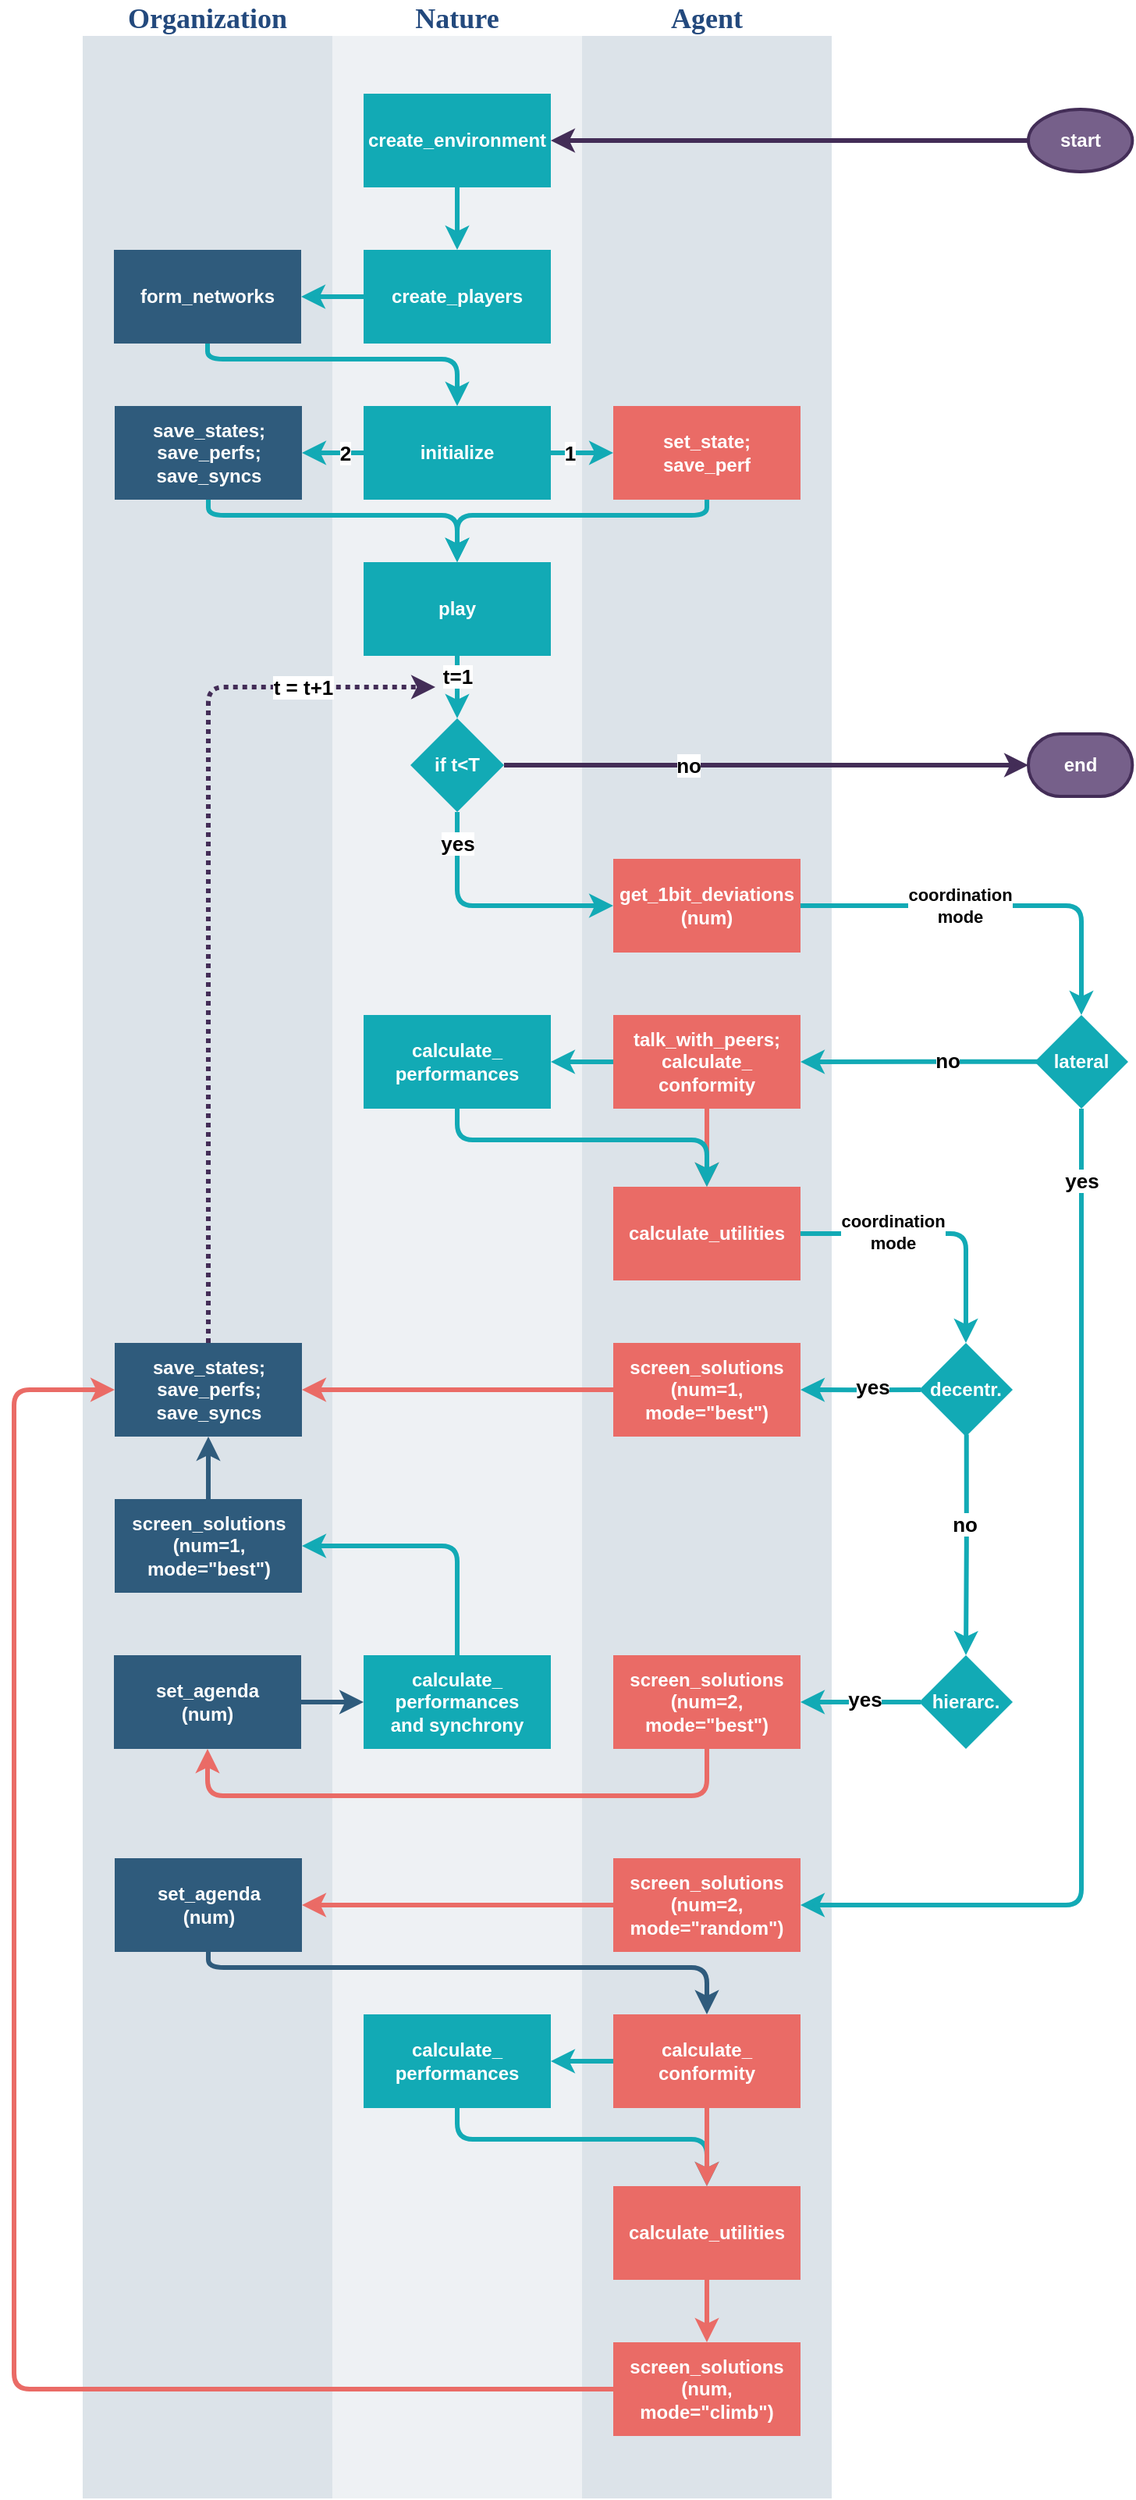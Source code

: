 <mxfile version="21.6.1" type="device">
  <diagram id="07fea595-8f29-1299-0266-81d95cde20df" name="Page-1">
    <mxGraphModel dx="1990" dy="389" grid="1" gridSize="10" guides="1" tooltips="1" connect="1" arrows="1" fold="1" page="1" pageScale="1" pageWidth="1169" pageHeight="827" background="#ffffff" math="0" shadow="0">
      <root>
        <mxCell id="0" />
        <mxCell id="1" parent="0" />
        <mxCell id="V1tPjBd0JgV1GXzwdagq-223" value="&lt;font style=&quot;font-size: 18px;&quot; color=&quot;#23497d&quot;&gt;Nature&lt;/font&gt;" style="swimlane;whiteSpace=wrap;fillColor=none;swimlaneFillColor=#BAC8D3;fontColor=#2F5B7C;fontFamily=Tahoma;html=1;strokeColor=none;opacity=25;" vertex="1" parent="1">
          <mxGeometry x="364" y="1040" width="160" height="1600" as="geometry">
            <mxRectangle x="20" y="20" width="80" height="23" as="alternateBounds" />
          </mxGeometry>
        </mxCell>
        <mxCell id="V1tPjBd0JgV1GXzwdagq-245" style="edgeStyle=orthogonalEdgeStyle;rounded=0;orthogonalLoop=1;jettySize=auto;html=1;entryX=0.5;entryY=0;entryDx=0;entryDy=0;strokeWidth=3;strokeColor=#12AAB5;" edge="1" parent="V1tPjBd0JgV1GXzwdagq-223" source="V1tPjBd0JgV1GXzwdagq-240" target="V1tPjBd0JgV1GXzwdagq-241">
          <mxGeometry relative="1" as="geometry" />
        </mxCell>
        <mxCell id="V1tPjBd0JgV1GXzwdagq-240" value="&lt;b&gt;create_environment&lt;/b&gt;" style="whiteSpace=wrap;strokeColor=none;fillColor=#12AAB5;shadow=0;fontColor=#FFFFFF;fontFamily=Helvetica;fontStyle=0;html=1;fontSize=12;spacing=6;verticalAlign=middle;" vertex="1" parent="V1tPjBd0JgV1GXzwdagq-223">
          <mxGeometry x="20" y="60" width="120" height="60" as="geometry" />
        </mxCell>
        <mxCell id="V1tPjBd0JgV1GXzwdagq-241" value="&lt;b&gt;create_players&lt;/b&gt;" style="whiteSpace=wrap;strokeColor=none;fillColor=#12AAB5;shadow=0;fontColor=#FFFFFF;fontFamily=Helvetica;fontStyle=0;html=1;fontSize=12;spacing=6;verticalAlign=middle;" vertex="1" parent="V1tPjBd0JgV1GXzwdagq-223">
          <mxGeometry x="20" y="160" width="120" height="60" as="geometry" />
        </mxCell>
        <mxCell id="V1tPjBd0JgV1GXzwdagq-250" value="&lt;b&gt;initialize&lt;/b&gt;" style="whiteSpace=wrap;strokeColor=none;fillColor=#12AAB5;shadow=0;fontColor=#FFFFFF;fontFamily=Helvetica;fontStyle=0;html=1;fontSize=12;spacing=6;verticalAlign=middle;" vertex="1" parent="V1tPjBd0JgV1GXzwdagq-223">
          <mxGeometry x="20" y="260" width="120" height="60" as="geometry" />
        </mxCell>
        <mxCell id="V1tPjBd0JgV1GXzwdagq-279" style="edgeStyle=orthogonalEdgeStyle;rounded=0;orthogonalLoop=1;jettySize=auto;html=1;entryX=0.5;entryY=0;entryDx=0;entryDy=0;entryPerimeter=0;strokeWidth=3;strokeColor=#12AAB5;" edge="1" parent="V1tPjBd0JgV1GXzwdagq-223" source="V1tPjBd0JgV1GXzwdagq-270" target="V1tPjBd0JgV1GXzwdagq-276">
          <mxGeometry relative="1" as="geometry" />
        </mxCell>
        <mxCell id="V1tPjBd0JgV1GXzwdagq-280" value="&lt;b style=&quot;font-size: 13px;&quot;&gt;t=1&lt;/b&gt;" style="edgeLabel;html=1;align=center;verticalAlign=middle;resizable=0;points=[];fontSize=13;" vertex="1" connectable="0" parent="V1tPjBd0JgV1GXzwdagq-279">
          <mxGeometry x="-0.338" relative="1" as="geometry">
            <mxPoint as="offset" />
          </mxGeometry>
        </mxCell>
        <mxCell id="V1tPjBd0JgV1GXzwdagq-270" value="&lt;b&gt;play&lt;/b&gt;" style="whiteSpace=wrap;strokeColor=none;fillColor=#12AAB5;shadow=0;fontColor=#FFFFFF;fontFamily=Helvetica;fontStyle=0;html=1;fontSize=12;spacing=6;verticalAlign=middle;" vertex="1" parent="V1tPjBd0JgV1GXzwdagq-223">
          <mxGeometry x="20" y="360" width="120" height="60" as="geometry" />
        </mxCell>
        <mxCell id="V1tPjBd0JgV1GXzwdagq-276" value="&lt;font color=&quot;#ffffff&quot;&gt;&lt;b&gt;if t&amp;lt;T&lt;/b&gt;&lt;/font&gt;" style="strokeWidth=2;html=1;shape=mxgraph.flowchart.decision;whiteSpace=wrap;strokeColor=none;fillColor=#12AAB5;" vertex="1" parent="V1tPjBd0JgV1GXzwdagq-223">
          <mxGeometry x="50" y="460" width="60" height="60" as="geometry" />
        </mxCell>
        <mxCell id="V1tPjBd0JgV1GXzwdagq-306" value="&lt;b&gt;calculate_&lt;br&gt;performances&lt;/b&gt;" style="whiteSpace=wrap;strokeColor=none;fillColor=#12AAB5;shadow=0;fontColor=#FFFFFF;fontFamily=Helvetica;fontStyle=0;html=1;fontSize=12;spacing=6;verticalAlign=middle;" vertex="1" parent="V1tPjBd0JgV1GXzwdagq-223">
          <mxGeometry x="20" y="650" width="120" height="60" as="geometry" />
        </mxCell>
        <mxCell id="V1tPjBd0JgV1GXzwdagq-312" value="&lt;font color=&quot;#ffffff&quot;&gt;&lt;b&gt;lateral&lt;/b&gt;&lt;/font&gt;" style="strokeWidth=2;html=1;shape=mxgraph.flowchart.decision;whiteSpace=wrap;strokeColor=none;fillColor=#12AAB5;" vertex="1" parent="V1tPjBd0JgV1GXzwdagq-223">
          <mxGeometry x="450" y="650" width="60" height="60" as="geometry" />
        </mxCell>
        <mxCell id="V1tPjBd0JgV1GXzwdagq-343" value="&lt;b&gt;calculate_&lt;br&gt;performances&lt;br&gt;and synchrony&lt;br&gt;&lt;/b&gt;" style="whiteSpace=wrap;strokeColor=none;fillColor=#12AAB5;shadow=0;fontColor=#FFFFFF;fontFamily=Helvetica;fontStyle=0;html=1;fontSize=12;spacing=6;verticalAlign=middle;" vertex="1" parent="V1tPjBd0JgV1GXzwdagq-223">
          <mxGeometry x="20" y="1060" width="120" height="60" as="geometry" />
        </mxCell>
        <mxCell id="V1tPjBd0JgV1GXzwdagq-229" value="&lt;font style=&quot;font-size: 18px;&quot; color=&quot;#23497d&quot;&gt;Organization&lt;/font&gt;" style="swimlane;whiteSpace=wrap;fillColor=none;swimlaneFillColor=#BAC8D3;fontColor=#2F5B7C;fontFamily=Tahoma;html=1;strokeColor=none;opacity=50;startSize=23;" vertex="1" parent="1">
          <mxGeometry x="204" y="1040" width="160" height="1600" as="geometry">
            <mxRectangle x="20" y="20" width="80" height="23" as="alternateBounds" />
          </mxGeometry>
        </mxCell>
        <mxCell id="V1tPjBd0JgV1GXzwdagq-230" value="&lt;b&gt;form_networks&lt;/b&gt;" style="whiteSpace=wrap;strokeColor=none;fillColor=#2f5b7c;shadow=0;fontColor=#FFFFFF;fontFamily=Helvetica;fontStyle=0;html=1;fontSize=12;spacing=6;verticalAlign=middle;" vertex="1" parent="V1tPjBd0JgV1GXzwdagq-229">
          <mxGeometry x="20" y="160" width="120" height="60" as="geometry" />
        </mxCell>
        <mxCell id="V1tPjBd0JgV1GXzwdagq-267" value="&lt;b&gt;save_states;&lt;br&gt;save_perfs;&lt;br&gt;save_syncs&lt;br&gt;&lt;/b&gt;" style="whiteSpace=wrap;strokeColor=none;fillColor=#2f5b7c;shadow=0;fontColor=#FFFFFF;fontFamily=Helvetica;fontStyle=0;html=1;fontSize=12;spacing=6;verticalAlign=middle;" vertex="1" parent="V1tPjBd0JgV1GXzwdagq-229">
          <mxGeometry x="20.5" y="260" width="120" height="60" as="geometry" />
        </mxCell>
        <mxCell id="V1tPjBd0JgV1GXzwdagq-295" value="&lt;b&gt;set_agenda&lt;br&gt;(num)&lt;br&gt;&lt;/b&gt;" style="whiteSpace=wrap;strokeColor=none;fillColor=#2f5b7c;shadow=0;fontColor=#FFFFFF;fontFamily=Helvetica;fontStyle=0;html=1;fontSize=12;spacing=6;verticalAlign=middle;" vertex="1" parent="V1tPjBd0JgV1GXzwdagq-229">
          <mxGeometry x="20" y="1060" width="120" height="60" as="geometry" />
        </mxCell>
        <mxCell id="V1tPjBd0JgV1GXzwdagq-340" value="&lt;b&gt;save_states;&lt;br&gt;save_perfs;&lt;br&gt;save_syncs&lt;br&gt;&lt;/b&gt;" style="whiteSpace=wrap;strokeColor=none;fillColor=#2f5b7c;shadow=0;fontColor=#FFFFFF;fontFamily=Helvetica;fontStyle=0;html=1;fontSize=12;spacing=6;verticalAlign=middle;" vertex="1" parent="V1tPjBd0JgV1GXzwdagq-229">
          <mxGeometry x="20.5" y="860" width="120" height="60" as="geometry" />
        </mxCell>
        <mxCell id="V1tPjBd0JgV1GXzwdagq-346" style="edgeStyle=orthogonalEdgeStyle;rounded=0;orthogonalLoop=1;jettySize=auto;html=1;entryX=0.5;entryY=1;entryDx=0;entryDy=0;strokeColor=#2F5B7C;strokeWidth=3;" edge="1" parent="V1tPjBd0JgV1GXzwdagq-229" source="V1tPjBd0JgV1GXzwdagq-342" target="V1tPjBd0JgV1GXzwdagq-340">
          <mxGeometry relative="1" as="geometry">
            <mxPoint x="80.5" y="920" as="targetPoint" />
          </mxGeometry>
        </mxCell>
        <mxCell id="V1tPjBd0JgV1GXzwdagq-342" value="&lt;b&gt;screen_solutions&lt;br&gt;(num=1,&lt;br&gt;mode=&quot;best&quot;)&lt;br&gt;&lt;/b&gt;" style="whiteSpace=wrap;strokeColor=none;fillColor=#2f5b7c;shadow=0;fontColor=#FFFFFF;fontFamily=Helvetica;fontStyle=0;html=1;fontSize=12;spacing=6;verticalAlign=middle;" vertex="1" parent="V1tPjBd0JgV1GXzwdagq-229">
          <mxGeometry x="20.5" y="960" width="120" height="60" as="geometry" />
        </mxCell>
        <mxCell id="V1tPjBd0JgV1GXzwdagq-357" value="&lt;b&gt;set_agenda&lt;br&gt;(num)&lt;br&gt;&lt;/b&gt;" style="whiteSpace=wrap;strokeColor=none;fillColor=#2f5b7c;shadow=0;fontColor=#FFFFFF;fontFamily=Helvetica;fontStyle=0;html=1;fontSize=12;spacing=6;verticalAlign=middle;" vertex="1" parent="V1tPjBd0JgV1GXzwdagq-229">
          <mxGeometry x="20.5" y="1190" width="120" height="60" as="geometry" />
        </mxCell>
        <mxCell id="V1tPjBd0JgV1GXzwdagq-220" value="&lt;font style=&quot;font-size: 18px;&quot; color=&quot;#23497d&quot;&gt;Agent&lt;/font&gt;" style="swimlane;whiteSpace=wrap;fillColor=none;swimlaneFillColor=#BAC8D3;fontColor=#2F5B7C;fontFamily=Tahoma;html=1;strokeColor=none;opacity=50;startSize=23;" vertex="1" parent="1">
          <mxGeometry x="524" y="1040" width="160" height="1600" as="geometry">
            <mxRectangle x="20" y="20" width="80" height="23" as="alternateBounds" />
          </mxGeometry>
        </mxCell>
        <mxCell id="V1tPjBd0JgV1GXzwdagq-259" value="&lt;b&gt;set_state;&lt;br&gt;save_perf&lt;br&gt;&lt;/b&gt;" style="whiteSpace=wrap;fillColor=#EA6B66;strokeColor=none;shadow=0;fontColor=#FFFFFF;fontFamily=Helvetica;fontStyle=0;html=1;fontSize=12;spacing=6;verticalAlign=middle;" vertex="1" parent="V1tPjBd0JgV1GXzwdagq-220">
          <mxGeometry x="20" y="260" width="120" height="60" as="geometry" />
        </mxCell>
        <mxCell id="V1tPjBd0JgV1GXzwdagq-297" value="&lt;b&gt;get_1bit_deviations&lt;br&gt;(num)&lt;br&gt;&lt;/b&gt;" style="whiteSpace=wrap;fillColor=#EA6B66;strokeColor=none;shadow=0;fontColor=#FFFFFF;fontFamily=Helvetica;fontStyle=0;html=1;fontSize=12;spacing=6;verticalAlign=middle;" vertex="1" parent="V1tPjBd0JgV1GXzwdagq-220">
          <mxGeometry x="20" y="550" width="120" height="60" as="geometry" />
        </mxCell>
        <mxCell id="V1tPjBd0JgV1GXzwdagq-309" style="edgeStyle=orthogonalEdgeStyle;rounded=0;orthogonalLoop=1;jettySize=auto;html=1;entryX=0.5;entryY=0;entryDx=0;entryDy=0;strokeColor=#EA6B66;strokeWidth=3;" edge="1" parent="V1tPjBd0JgV1GXzwdagq-220" source="V1tPjBd0JgV1GXzwdagq-304" target="V1tPjBd0JgV1GXzwdagq-263">
          <mxGeometry relative="1" as="geometry" />
        </mxCell>
        <mxCell id="V1tPjBd0JgV1GXzwdagq-304" value="&lt;b&gt;talk_with_peers;&lt;br&gt;calculate_&lt;br&gt;conformity&lt;/b&gt;" style="whiteSpace=wrap;fillColor=#EA6B66;strokeColor=none;shadow=0;fontColor=#FFFFFF;fontFamily=Helvetica;fontStyle=0;html=1;fontSize=12;spacing=6;verticalAlign=middle;" vertex="1" parent="V1tPjBd0JgV1GXzwdagq-220">
          <mxGeometry x="20" y="650" width="120" height="60" as="geometry" />
        </mxCell>
        <mxCell id="V1tPjBd0JgV1GXzwdagq-263" value="&lt;b&gt;calculate_utilities&lt;br&gt;&lt;/b&gt;" style="whiteSpace=wrap;fillColor=#EA6B66;strokeColor=none;shadow=0;fontColor=#FFFFFF;fontFamily=Helvetica;fontStyle=0;html=1;fontSize=12;spacing=6;verticalAlign=middle;" vertex="1" parent="V1tPjBd0JgV1GXzwdagq-220">
          <mxGeometry x="20" y="760" width="120" height="60" as="geometry" />
        </mxCell>
        <mxCell id="V1tPjBd0JgV1GXzwdagq-321" style="edgeStyle=orthogonalEdgeStyle;rounded=1;orthogonalLoop=1;jettySize=auto;html=1;fillColor=#76608a;strokeColor=#432D57;strokeWidth=3;dashed=1;dashPattern=1 1;exitX=0.5;exitY=0;exitDx=0;exitDy=0;" edge="1" parent="V1tPjBd0JgV1GXzwdagq-220" source="V1tPjBd0JgV1GXzwdagq-340">
          <mxGeometry relative="1" as="geometry">
            <mxPoint x="-94" y="440" as="targetPoint" />
            <mxPoint x="166" y="880" as="sourcePoint" />
            <Array as="points">
              <mxPoint x="-239" y="440" />
            </Array>
          </mxGeometry>
        </mxCell>
        <mxCell id="V1tPjBd0JgV1GXzwdagq-325" value="&lt;b style=&quot;font-size: 13px;&quot;&gt;t = t+1&lt;/b&gt;" style="edgeLabel;html=1;align=center;verticalAlign=middle;resizable=0;points=[];fontSize=13;" vertex="1" connectable="0" parent="V1tPjBd0JgV1GXzwdagq-321">
          <mxGeometry x="0.369" y="-2" relative="1" as="geometry">
            <mxPoint x="58" y="-33" as="offset" />
          </mxGeometry>
        </mxCell>
        <mxCell id="V1tPjBd0JgV1GXzwdagq-311" value="&lt;b&gt;screen_solutions&lt;br&gt;(num=1,&lt;br&gt;mode=&quot;best&quot;)&lt;br&gt;&lt;/b&gt;" style="whiteSpace=wrap;fillColor=#EA6B66;strokeColor=none;shadow=0;fontColor=#FFFFFF;fontFamily=Helvetica;fontStyle=0;html=1;fontSize=12;spacing=6;verticalAlign=middle;" vertex="1" parent="V1tPjBd0JgV1GXzwdagq-220">
          <mxGeometry x="20" y="860" width="120" height="60" as="geometry" />
        </mxCell>
        <mxCell id="V1tPjBd0JgV1GXzwdagq-331" value="&lt;b&gt;screen_solutions&lt;br&gt;(num=2,&lt;br&gt;mode=&quot;best&quot;)&lt;br&gt;&lt;/b&gt;" style="whiteSpace=wrap;fillColor=#EA6B66;strokeColor=none;shadow=0;fontColor=#FFFFFF;fontFamily=Helvetica;fontStyle=0;html=1;fontSize=12;spacing=6;verticalAlign=middle;" vertex="1" parent="V1tPjBd0JgV1GXzwdagq-220">
          <mxGeometry x="20" y="1060" width="120" height="60" as="geometry" />
        </mxCell>
        <mxCell id="V1tPjBd0JgV1GXzwdagq-352" value="&lt;b&gt;screen_solutions&lt;br&gt;(num=2,&lt;br&gt;mode=&quot;random&quot;)&lt;br&gt;&lt;/b&gt;" style="whiteSpace=wrap;fillColor=#EA6B66;strokeColor=none;shadow=0;fontColor=#FFFFFF;fontFamily=Helvetica;fontStyle=0;html=1;fontSize=12;spacing=6;verticalAlign=middle;" vertex="1" parent="V1tPjBd0JgV1GXzwdagq-220">
          <mxGeometry x="20" y="1190" width="120" height="60" as="geometry" />
        </mxCell>
        <mxCell id="V1tPjBd0JgV1GXzwdagq-380" value="&lt;b&gt;calculate_&lt;br&gt;performances&lt;/b&gt;" style="whiteSpace=wrap;strokeColor=none;fillColor=#12AAB5;shadow=0;fontColor=#FFFFFF;fontFamily=Helvetica;fontStyle=0;html=1;fontSize=12;spacing=6;verticalAlign=middle;" vertex="1" parent="V1tPjBd0JgV1GXzwdagq-220">
          <mxGeometry x="-140" y="1290" width="120" height="60" as="geometry" />
        </mxCell>
        <mxCell id="V1tPjBd0JgV1GXzwdagq-382" value="&lt;b&gt;calculate_&lt;br&gt;conformity&lt;/b&gt;" style="whiteSpace=wrap;fillColor=#EA6B66;strokeColor=none;shadow=0;fontColor=#FFFFFF;fontFamily=Helvetica;fontStyle=0;html=1;fontSize=12;spacing=6;verticalAlign=middle;" vertex="1" parent="V1tPjBd0JgV1GXzwdagq-220">
          <mxGeometry x="20" y="1290" width="120" height="60" as="geometry" />
        </mxCell>
        <mxCell id="V1tPjBd0JgV1GXzwdagq-383" value="&lt;b&gt;calculate_utilities&lt;br&gt;&lt;/b&gt;" style="whiteSpace=wrap;fillColor=#EA6B66;strokeColor=none;shadow=0;fontColor=#FFFFFF;fontFamily=Helvetica;fontStyle=0;html=1;fontSize=12;spacing=6;verticalAlign=middle;" vertex="1" parent="V1tPjBd0JgV1GXzwdagq-220">
          <mxGeometry x="20" y="1400" width="120" height="60" as="geometry" />
        </mxCell>
        <mxCell id="V1tPjBd0JgV1GXzwdagq-384" style="edgeStyle=orthogonalEdgeStyle;rounded=1;orthogonalLoop=1;jettySize=auto;html=1;entryX=0.5;entryY=0;entryDx=0;entryDy=0;exitX=0.5;exitY=1;exitDx=0;exitDy=0;strokeWidth=3;strokeColor=#12AAB5;" edge="1" parent="V1tPjBd0JgV1GXzwdagq-220" source="V1tPjBd0JgV1GXzwdagq-380" target="V1tPjBd0JgV1GXzwdagq-383">
          <mxGeometry relative="1" as="geometry">
            <Array as="points">
              <mxPoint x="-80" y="1370" />
              <mxPoint x="80" y="1370" />
            </Array>
          </mxGeometry>
        </mxCell>
        <mxCell id="V1tPjBd0JgV1GXzwdagq-381" style="edgeStyle=orthogonalEdgeStyle;rounded=0;orthogonalLoop=1;jettySize=auto;html=1;entryX=0.5;entryY=0;entryDx=0;entryDy=0;strokeColor=#EA6B66;strokeWidth=3;" edge="1" parent="V1tPjBd0JgV1GXzwdagq-220" source="V1tPjBd0JgV1GXzwdagq-382" target="V1tPjBd0JgV1GXzwdagq-383">
          <mxGeometry relative="1" as="geometry" />
        </mxCell>
        <mxCell id="V1tPjBd0JgV1GXzwdagq-385" style="edgeStyle=orthogonalEdgeStyle;rounded=0;orthogonalLoop=1;jettySize=auto;html=1;entryX=1;entryY=0.5;entryDx=0;entryDy=0;strokeWidth=3;strokeColor=#12AAB5;" edge="1" parent="V1tPjBd0JgV1GXzwdagq-220" source="V1tPjBd0JgV1GXzwdagq-382" target="V1tPjBd0JgV1GXzwdagq-380">
          <mxGeometry relative="1" as="geometry" />
        </mxCell>
        <mxCell id="V1tPjBd0JgV1GXzwdagq-261" style="edgeStyle=orthogonalEdgeStyle;rounded=0;orthogonalLoop=1;jettySize=auto;html=1;entryX=0;entryY=0.5;entryDx=0;entryDy=0;strokeWidth=3;strokeColor=#12AAB5;" edge="1" parent="1" source="V1tPjBd0JgV1GXzwdagq-250" target="V1tPjBd0JgV1GXzwdagq-259">
          <mxGeometry relative="1" as="geometry" />
        </mxCell>
        <mxCell id="V1tPjBd0JgV1GXzwdagq-292" value="&lt;b style=&quot;font-size: 13px;&quot;&gt;1&lt;/b&gt;" style="edgeLabel;html=1;align=center;verticalAlign=middle;resizable=0;points=[];fontSize=13;" vertex="1" connectable="0" parent="V1tPjBd0JgV1GXzwdagq-261">
          <mxGeometry x="-0.213" y="-1" relative="1" as="geometry">
            <mxPoint x="-4" y="-1" as="offset" />
          </mxGeometry>
        </mxCell>
        <mxCell id="V1tPjBd0JgV1GXzwdagq-266" style="edgeStyle=orthogonalEdgeStyle;rounded=0;orthogonalLoop=1;jettySize=auto;html=1;entryX=1;entryY=0.5;entryDx=0;entryDy=0;strokeWidth=3;strokeColor=#12AAB5;" edge="1" parent="1" source="V1tPjBd0JgV1GXzwdagq-241" target="V1tPjBd0JgV1GXzwdagq-230">
          <mxGeometry relative="1" as="geometry" />
        </mxCell>
        <mxCell id="V1tPjBd0JgV1GXzwdagq-268" style="edgeStyle=orthogonalEdgeStyle;rounded=0;orthogonalLoop=1;jettySize=auto;html=1;entryX=1;entryY=0.5;entryDx=0;entryDy=0;strokeWidth=3;strokeColor=#12AAB5;" edge="1" parent="1" source="V1tPjBd0JgV1GXzwdagq-250" target="V1tPjBd0JgV1GXzwdagq-267">
          <mxGeometry relative="1" as="geometry" />
        </mxCell>
        <mxCell id="V1tPjBd0JgV1GXzwdagq-293" value="&lt;b style=&quot;font-size: 13px;&quot;&gt;2&lt;/b&gt;" style="edgeLabel;html=1;align=center;verticalAlign=middle;resizable=0;points=[];fontSize=13;" vertex="1" connectable="0" parent="V1tPjBd0JgV1GXzwdagq-268">
          <mxGeometry x="-0.427" relative="1" as="geometry">
            <mxPoint x="-1" as="offset" />
          </mxGeometry>
        </mxCell>
        <mxCell id="V1tPjBd0JgV1GXzwdagq-269" value="" style="edgeStyle=orthogonalEdgeStyle;rounded=1;orthogonalLoop=1;jettySize=auto;html=1;strokeWidth=3;strokeColor=#12AAB5;exitX=0.5;exitY=1;exitDx=0;exitDy=0;" edge="1" parent="1" source="V1tPjBd0JgV1GXzwdagq-230" target="V1tPjBd0JgV1GXzwdagq-250">
          <mxGeometry relative="1" as="geometry">
            <Array as="points">
              <mxPoint x="284" y="1270" />
              <mxPoint x="444" y="1270" />
            </Array>
          </mxGeometry>
        </mxCell>
        <mxCell id="V1tPjBd0JgV1GXzwdagq-290" style="edgeStyle=orthogonalEdgeStyle;rounded=1;orthogonalLoop=1;jettySize=auto;html=1;exitX=0.5;exitY=1;exitDx=0;exitDy=0;exitPerimeter=0;entryX=0;entryY=0.5;entryDx=0;entryDy=0;strokeWidth=3;strokeColor=#12AAB5;" edge="1" parent="1" source="V1tPjBd0JgV1GXzwdagq-276" target="V1tPjBd0JgV1GXzwdagq-297">
          <mxGeometry relative="1" as="geometry">
            <mxPoint x="490" y="1529.667" as="targetPoint" />
          </mxGeometry>
        </mxCell>
        <mxCell id="V1tPjBd0JgV1GXzwdagq-291" value="&lt;b style=&quot;font-size: 13px;&quot;&gt;yes&lt;/b&gt;" style="edgeLabel;html=1;align=center;verticalAlign=middle;resizable=0;points=[];fontSize=13;" vertex="1" connectable="0" parent="V1tPjBd0JgV1GXzwdagq-290">
          <mxGeometry x="-0.343" y="2" relative="1" as="geometry">
            <mxPoint x="-2" y="-33" as="offset" />
          </mxGeometry>
        </mxCell>
        <mxCell id="V1tPjBd0JgV1GXzwdagq-273" style="edgeStyle=orthogonalEdgeStyle;rounded=1;orthogonalLoop=1;jettySize=auto;html=1;strokeWidth=3;strokeColor=#12AAB5;exitX=0.5;exitY=1;exitDx=0;exitDy=0;" edge="1" parent="1" source="V1tPjBd0JgV1GXzwdagq-267" target="V1tPjBd0JgV1GXzwdagq-270">
          <mxGeometry relative="1" as="geometry">
            <Array as="points">
              <mxPoint x="284" y="1370" />
              <mxPoint x="444" y="1370" />
            </Array>
          </mxGeometry>
        </mxCell>
        <mxCell id="V1tPjBd0JgV1GXzwdagq-294" style="edgeStyle=orthogonalEdgeStyle;rounded=1;orthogonalLoop=1;jettySize=auto;html=1;entryX=0.5;entryY=0;entryDx=0;entryDy=0;exitX=0.5;exitY=1;exitDx=0;exitDy=0;strokeWidth=3;strokeColor=#12AAB5;" edge="1" parent="1" source="V1tPjBd0JgV1GXzwdagq-259" target="V1tPjBd0JgV1GXzwdagq-270">
          <mxGeometry relative="1" as="geometry">
            <Array as="points">
              <mxPoint x="604" y="1370" />
              <mxPoint x="444" y="1370" />
            </Array>
          </mxGeometry>
        </mxCell>
        <mxCell id="V1tPjBd0JgV1GXzwdagq-308" style="edgeStyle=orthogonalEdgeStyle;rounded=1;orthogonalLoop=1;jettySize=auto;html=1;entryX=0.5;entryY=0;entryDx=0;entryDy=0;exitX=0.5;exitY=1;exitDx=0;exitDy=0;strokeWidth=3;strokeColor=#12AAB5;" edge="1" parent="1" source="V1tPjBd0JgV1GXzwdagq-306" target="V1tPjBd0JgV1GXzwdagq-263">
          <mxGeometry relative="1" as="geometry">
            <Array as="points">
              <mxPoint x="444" y="1770" />
              <mxPoint x="604" y="1770" />
            </Array>
          </mxGeometry>
        </mxCell>
        <mxCell id="V1tPjBd0JgV1GXzwdagq-314" style="edgeStyle=orthogonalEdgeStyle;rounded=0;orthogonalLoop=1;jettySize=auto;html=1;strokeWidth=3;strokeColor=#12AAB5;exitX=0.057;exitY=0.498;exitDx=0;exitDy=0;exitPerimeter=0;entryX=1;entryY=0.5;entryDx=0;entryDy=0;" edge="1" parent="1" source="V1tPjBd0JgV1GXzwdagq-312" target="V1tPjBd0JgV1GXzwdagq-304">
          <mxGeometry relative="1" as="geometry">
            <mxPoint x="740" y="1740" as="sourcePoint" />
            <mxPoint x="670" y="1740" as="targetPoint" />
          </mxGeometry>
        </mxCell>
        <mxCell id="V1tPjBd0JgV1GXzwdagq-315" value="&lt;b style=&quot;font-size: 13px;&quot;&gt;no&lt;/b&gt;" style="edgeLabel;html=1;align=center;verticalAlign=middle;resizable=0;points=[];fontSize=13;" vertex="1" connectable="0" parent="V1tPjBd0JgV1GXzwdagq-314">
          <mxGeometry x="-0.216" y="1" relative="1" as="geometry">
            <mxPoint y="-2" as="offset" />
          </mxGeometry>
        </mxCell>
        <mxCell id="V1tPjBd0JgV1GXzwdagq-317" style="edgeStyle=orthogonalEdgeStyle;rounded=0;orthogonalLoop=1;jettySize=auto;html=1;entryX=0;entryY=0.5;entryDx=0;entryDy=0;entryPerimeter=0;strokeWidth=3;strokeColor=#432D57;fillColor=#76608a;" edge="1" parent="1" source="V1tPjBd0JgV1GXzwdagq-276" target="V1tPjBd0JgV1GXzwdagq-316">
          <mxGeometry relative="1" as="geometry" />
        </mxCell>
        <mxCell id="V1tPjBd0JgV1GXzwdagq-318" value="&lt;b style=&quot;font-size: 13px;&quot;&gt;no&lt;/b&gt;" style="edgeLabel;html=1;align=center;verticalAlign=middle;resizable=0;points=[];fontSize=13;" vertex="1" connectable="0" parent="V1tPjBd0JgV1GXzwdagq-317">
          <mxGeometry x="-0.267" y="3" relative="1" as="geometry">
            <mxPoint x="-5" y="3" as="offset" />
          </mxGeometry>
        </mxCell>
        <mxCell id="V1tPjBd0JgV1GXzwdagq-320" style="edgeStyle=orthogonalEdgeStyle;rounded=0;orthogonalLoop=1;jettySize=auto;html=1;entryX=1;entryY=0.5;entryDx=0;entryDy=0;fillColor=#76608a;strokeColor=#432D57;strokeWidth=3;" edge="1" parent="1" source="V1tPjBd0JgV1GXzwdagq-319" target="V1tPjBd0JgV1GXzwdagq-240">
          <mxGeometry relative="1" as="geometry" />
        </mxCell>
        <mxCell id="V1tPjBd0JgV1GXzwdagq-319" value="&lt;b&gt;start&lt;/b&gt;" style="strokeWidth=2;html=1;shape=mxgraph.flowchart.start_1;whiteSpace=wrap;fillColor=#76608a;fontColor=#ffffff;strokeColor=#432D57;" vertex="1" parent="1">
          <mxGeometry x="810" y="1110" width="66.67" height="40" as="geometry" />
        </mxCell>
        <mxCell id="V1tPjBd0JgV1GXzwdagq-332" style="edgeStyle=orthogonalEdgeStyle;rounded=1;orthogonalLoop=1;jettySize=auto;html=1;entryX=0.5;entryY=1;entryDx=0;entryDy=0;exitX=0.5;exitY=1;exitDx=0;exitDy=0;strokeWidth=3;strokeColor=#EA6B66;" edge="1" parent="1" source="V1tPjBd0JgV1GXzwdagq-331" target="V1tPjBd0JgV1GXzwdagq-295">
          <mxGeometry relative="1" as="geometry">
            <Array as="points">
              <mxPoint x="604" y="2190" />
              <mxPoint x="284" y="2190" />
            </Array>
          </mxGeometry>
        </mxCell>
        <mxCell id="V1tPjBd0JgV1GXzwdagq-313" style="edgeStyle=orthogonalEdgeStyle;rounded=1;orthogonalLoop=1;jettySize=auto;html=1;entryX=0.5;entryY=0;entryDx=0;entryDy=0;strokeWidth=3;strokeColor=#12AAB5;entryPerimeter=0;exitX=1;exitY=0.5;exitDx=0;exitDy=0;" edge="1" parent="1" source="V1tPjBd0JgV1GXzwdagq-297" target="V1tPjBd0JgV1GXzwdagq-312">
          <mxGeometry relative="1" as="geometry">
            <mxPoint x="604" y="1860" as="sourcePoint" />
            <mxPoint x="450" y="1900" as="targetPoint" />
            <Array as="points">
              <mxPoint x="844" y="1620" />
            </Array>
          </mxGeometry>
        </mxCell>
        <mxCell id="V1tPjBd0JgV1GXzwdagq-360" value="&lt;b&gt;coordination&lt;br&gt;mode&lt;/b&gt;" style="edgeLabel;html=1;align=center;verticalAlign=middle;resizable=0;points=[];" vertex="1" connectable="0" parent="V1tPjBd0JgV1GXzwdagq-313">
          <mxGeometry x="-0.279" y="3" relative="1" as="geometry">
            <mxPoint x="12" y="3" as="offset" />
          </mxGeometry>
        </mxCell>
        <mxCell id="V1tPjBd0JgV1GXzwdagq-341" style="edgeStyle=orthogonalEdgeStyle;rounded=0;orthogonalLoop=1;jettySize=auto;html=1;strokeWidth=3;strokeColor=#EA6B66;" edge="1" parent="1" source="V1tPjBd0JgV1GXzwdagq-311" target="V1tPjBd0JgV1GXzwdagq-340">
          <mxGeometry relative="1" as="geometry" />
        </mxCell>
        <mxCell id="V1tPjBd0JgV1GXzwdagq-316" value="&lt;b&gt;end&lt;/b&gt;" style="strokeWidth=2;html=1;shape=mxgraph.flowchart.terminator;whiteSpace=wrap;fillColor=#76608a;strokeColor=#432D57;fontColor=#ffffff;" vertex="1" parent="1">
          <mxGeometry x="810" y="1510" width="66.67" height="40" as="geometry" />
        </mxCell>
        <mxCell id="V1tPjBd0JgV1GXzwdagq-327" value="" style="edgeStyle=orthogonalEdgeStyle;rounded=1;orthogonalLoop=1;jettySize=auto;html=1;strokeWidth=3;strokeColor=#12AAB5;entryX=1;entryY=0.5;entryDx=0;entryDy=0;exitX=0.5;exitY=1;exitDx=0;exitDy=0;exitPerimeter=0;" edge="1" parent="1" source="V1tPjBd0JgV1GXzwdagq-312" target="V1tPjBd0JgV1GXzwdagq-352">
          <mxGeometry relative="1" as="geometry">
            <mxPoint x="864" y="1750" as="sourcePoint" />
            <mxPoint x="864" y="2230" as="targetPoint" />
            <Array as="points">
              <mxPoint x="844" y="2260" />
            </Array>
          </mxGeometry>
        </mxCell>
        <mxCell id="V1tPjBd0JgV1GXzwdagq-328" value="&lt;b style=&quot;font-size: 13px;&quot;&gt;yes&lt;/b&gt;" style="edgeLabel;html=1;align=center;verticalAlign=middle;resizable=0;points=[];fontSize=13;" vertex="1" connectable="0" parent="V1tPjBd0JgV1GXzwdagq-327">
          <mxGeometry x="-0.376" relative="1" as="geometry">
            <mxPoint y="-170" as="offset" />
          </mxGeometry>
        </mxCell>
        <mxCell id="V1tPjBd0JgV1GXzwdagq-344" style="edgeStyle=orthogonalEdgeStyle;rounded=0;orthogonalLoop=1;jettySize=auto;html=1;entryX=0;entryY=0.5;entryDx=0;entryDy=0;strokeWidth=3;strokeColor=#2F5B7C;" edge="1" parent="1" source="V1tPjBd0JgV1GXzwdagq-295" target="V1tPjBd0JgV1GXzwdagq-343">
          <mxGeometry relative="1" as="geometry" />
        </mxCell>
        <mxCell id="V1tPjBd0JgV1GXzwdagq-345" style="edgeStyle=orthogonalEdgeStyle;rounded=1;orthogonalLoop=1;jettySize=auto;html=1;entryX=1;entryY=0.5;entryDx=0;entryDy=0;exitX=0.5;exitY=0;exitDx=0;exitDy=0;strokeWidth=3;strokeColor=#12AAB5;" edge="1" parent="1" source="V1tPjBd0JgV1GXzwdagq-343" target="V1tPjBd0JgV1GXzwdagq-342">
          <mxGeometry relative="1" as="geometry" />
        </mxCell>
        <mxCell id="V1tPjBd0JgV1GXzwdagq-358" style="edgeStyle=orthogonalEdgeStyle;rounded=0;orthogonalLoop=1;jettySize=auto;html=1;entryX=1;entryY=0.5;entryDx=0;entryDy=0;strokeWidth=3;strokeColor=#EA6B66;" edge="1" parent="1" source="V1tPjBd0JgV1GXzwdagq-352" target="V1tPjBd0JgV1GXzwdagq-357">
          <mxGeometry relative="1" as="geometry" />
        </mxCell>
        <mxCell id="V1tPjBd0JgV1GXzwdagq-364" style="edgeStyle=orthogonalEdgeStyle;rounded=0;orthogonalLoop=1;jettySize=auto;html=1;entryX=1;entryY=0.5;entryDx=0;entryDy=0;strokeWidth=3;strokeColor=#12AAB5;" edge="1" parent="1" source="V1tPjBd0JgV1GXzwdagq-304" target="V1tPjBd0JgV1GXzwdagq-306">
          <mxGeometry relative="1" as="geometry" />
        </mxCell>
        <mxCell id="V1tPjBd0JgV1GXzwdagq-367" style="edgeStyle=orthogonalEdgeStyle;rounded=0;orthogonalLoop=1;jettySize=auto;html=1;entryX=1;entryY=0.5;entryDx=0;entryDy=0;strokeWidth=3;strokeColor=#12AAB5;exitX=0.019;exitY=0.501;exitDx=0;exitDy=0;exitPerimeter=0;" edge="1" parent="1" source="V1tPjBd0JgV1GXzwdagq-365" target="V1tPjBd0JgV1GXzwdagq-311">
          <mxGeometry relative="1" as="geometry" />
        </mxCell>
        <mxCell id="V1tPjBd0JgV1GXzwdagq-368" value="&lt;b&gt;&lt;font style=&quot;font-size: 13px;&quot;&gt;yes&lt;/font&gt;&lt;/b&gt;" style="edgeLabel;html=1;align=center;verticalAlign=middle;resizable=0;points=[];" vertex="1" connectable="0" parent="V1tPjBd0JgV1GXzwdagq-367">
          <mxGeometry x="-0.188" y="1" relative="1" as="geometry">
            <mxPoint y="-3" as="offset" />
          </mxGeometry>
        </mxCell>
        <mxCell id="V1tPjBd0JgV1GXzwdagq-369" style="edgeStyle=orthogonalEdgeStyle;rounded=0;orthogonalLoop=1;jettySize=auto;html=1;strokeWidth=3;strokeColor=#12AAB5;entryX=0.5;entryY=0;entryDx=0;entryDy=0;entryPerimeter=0;exitX=0.506;exitY=0.978;exitDx=0;exitDy=0;exitPerimeter=0;" edge="1" parent="1" source="V1tPjBd0JgV1GXzwdagq-365" target="V1tPjBd0JgV1GXzwdagq-370">
          <mxGeometry relative="1" as="geometry">
            <mxPoint x="770" y="2020" as="targetPoint" />
          </mxGeometry>
        </mxCell>
        <mxCell id="V1tPjBd0JgV1GXzwdagq-372" value="&lt;b&gt;&lt;font style=&quot;font-size: 13px;&quot;&gt;no&lt;/font&gt;&lt;/b&gt;" style="edgeLabel;html=1;align=center;verticalAlign=middle;resizable=0;points=[];" vertex="1" connectable="0" parent="V1tPjBd0JgV1GXzwdagq-369">
          <mxGeometry x="-0.188" y="-3" relative="1" as="geometry">
            <mxPoint x="1" as="offset" />
          </mxGeometry>
        </mxCell>
        <mxCell id="V1tPjBd0JgV1GXzwdagq-365" value="&lt;font color=&quot;#ffffff&quot;&gt;&lt;b&gt;decentr.&lt;/b&gt;&lt;/font&gt;" style="strokeWidth=2;html=1;shape=mxgraph.flowchart.decision;whiteSpace=wrap;strokeColor=none;fillColor=#12AAB5;" vertex="1" parent="1">
          <mxGeometry x="740" y="1900" width="60" height="60" as="geometry" />
        </mxCell>
        <mxCell id="V1tPjBd0JgV1GXzwdagq-366" style="edgeStyle=orthogonalEdgeStyle;rounded=1;orthogonalLoop=1;jettySize=auto;html=1;entryX=0.5;entryY=0;entryDx=0;entryDy=0;entryPerimeter=0;strokeWidth=3;strokeColor=#12AAB5;" edge="1" parent="1" source="V1tPjBd0JgV1GXzwdagq-263" target="V1tPjBd0JgV1GXzwdagq-365">
          <mxGeometry relative="1" as="geometry" />
        </mxCell>
        <mxCell id="V1tPjBd0JgV1GXzwdagq-375" style="edgeStyle=orthogonalEdgeStyle;rounded=0;orthogonalLoop=1;jettySize=auto;html=1;exitX=0.018;exitY=0.5;exitDx=0;exitDy=0;exitPerimeter=0;entryX=1;entryY=0.5;entryDx=0;entryDy=0;strokeColor=#12AAB5;strokeWidth=3;" edge="1" parent="1" source="V1tPjBd0JgV1GXzwdagq-370" target="V1tPjBd0JgV1GXzwdagq-331">
          <mxGeometry relative="1" as="geometry" />
        </mxCell>
        <mxCell id="V1tPjBd0JgV1GXzwdagq-376" value="&lt;b&gt;&lt;font style=&quot;font-size: 13px;&quot;&gt;yes&lt;/font&gt;&lt;/b&gt;" style="edgeLabel;html=1;align=center;verticalAlign=middle;resizable=0;points=[];" vertex="1" connectable="0" parent="V1tPjBd0JgV1GXzwdagq-375">
          <mxGeometry x="-0.059" relative="1" as="geometry">
            <mxPoint y="-2" as="offset" />
          </mxGeometry>
        </mxCell>
        <mxCell id="V1tPjBd0JgV1GXzwdagq-370" value="&lt;font color=&quot;#ffffff&quot;&gt;&lt;b&gt;hierarc.&lt;/b&gt;&lt;/font&gt;" style="strokeWidth=2;html=1;shape=mxgraph.flowchart.decision;whiteSpace=wrap;strokeColor=none;fillColor=#12AAB5;" vertex="1" parent="1">
          <mxGeometry x="740" y="2100" width="60" height="60" as="geometry" />
        </mxCell>
        <mxCell id="V1tPjBd0JgV1GXzwdagq-374" value="&lt;b&gt;coordination&lt;br&gt;mode&lt;/b&gt;" style="edgeLabel;html=1;align=center;verticalAlign=middle;resizable=0;points=[];" vertex="1" connectable="0" parent="1">
          <mxGeometry x="768.001" y="1633" as="geometry">
            <mxPoint x="-45" y="196" as="offset" />
          </mxGeometry>
        </mxCell>
        <mxCell id="V1tPjBd0JgV1GXzwdagq-378" style="edgeStyle=orthogonalEdgeStyle;rounded=1;orthogonalLoop=1;jettySize=auto;html=1;entryX=0.5;entryY=0;entryDx=0;entryDy=0;exitX=0.5;exitY=1;exitDx=0;exitDy=0;strokeWidth=3;strokeColor=#2F5B7C;" edge="1" parent="1" source="V1tPjBd0JgV1GXzwdagq-357" target="V1tPjBd0JgV1GXzwdagq-382">
          <mxGeometry relative="1" as="geometry">
            <mxPoint x="604" y="2330" as="targetPoint" />
            <Array as="points">
              <mxPoint x="285" y="2300" />
              <mxPoint x="604" y="2300" />
            </Array>
          </mxGeometry>
        </mxCell>
        <mxCell id="V1tPjBd0JgV1GXzwdagq-388" style="edgeStyle=orthogonalEdgeStyle;rounded=1;orthogonalLoop=1;jettySize=auto;html=1;entryX=0;entryY=0.5;entryDx=0;entryDy=0;strokeColor=#EA6B66;strokeWidth=3;" edge="1" parent="1" source="V1tPjBd0JgV1GXzwdagq-386" target="V1tPjBd0JgV1GXzwdagq-340">
          <mxGeometry relative="1" as="geometry">
            <Array as="points">
              <mxPoint x="160" y="2570" />
              <mxPoint x="160" y="1930" />
            </Array>
          </mxGeometry>
        </mxCell>
        <mxCell id="V1tPjBd0JgV1GXzwdagq-386" value="&lt;b&gt;screen_solutions&lt;br&gt;(num,&lt;br&gt;mode=&quot;climb&quot;)&lt;br&gt;&lt;/b&gt;" style="whiteSpace=wrap;fillColor=#EA6B66;strokeColor=none;shadow=0;fontColor=#FFFFFF;fontFamily=Helvetica;fontStyle=0;html=1;fontSize=12;spacing=6;verticalAlign=middle;" vertex="1" parent="1">
          <mxGeometry x="544" y="2540" width="120" height="60" as="geometry" />
        </mxCell>
        <mxCell id="V1tPjBd0JgV1GXzwdagq-387" value="" style="edgeStyle=orthogonalEdgeStyle;rounded=0;orthogonalLoop=1;jettySize=auto;html=1;strokeWidth=3;strokeColor=#EA6B66;" edge="1" parent="1" source="V1tPjBd0JgV1GXzwdagq-383" target="V1tPjBd0JgV1GXzwdagq-386">
          <mxGeometry relative="1" as="geometry" />
        </mxCell>
      </root>
    </mxGraphModel>
  </diagram>
</mxfile>
